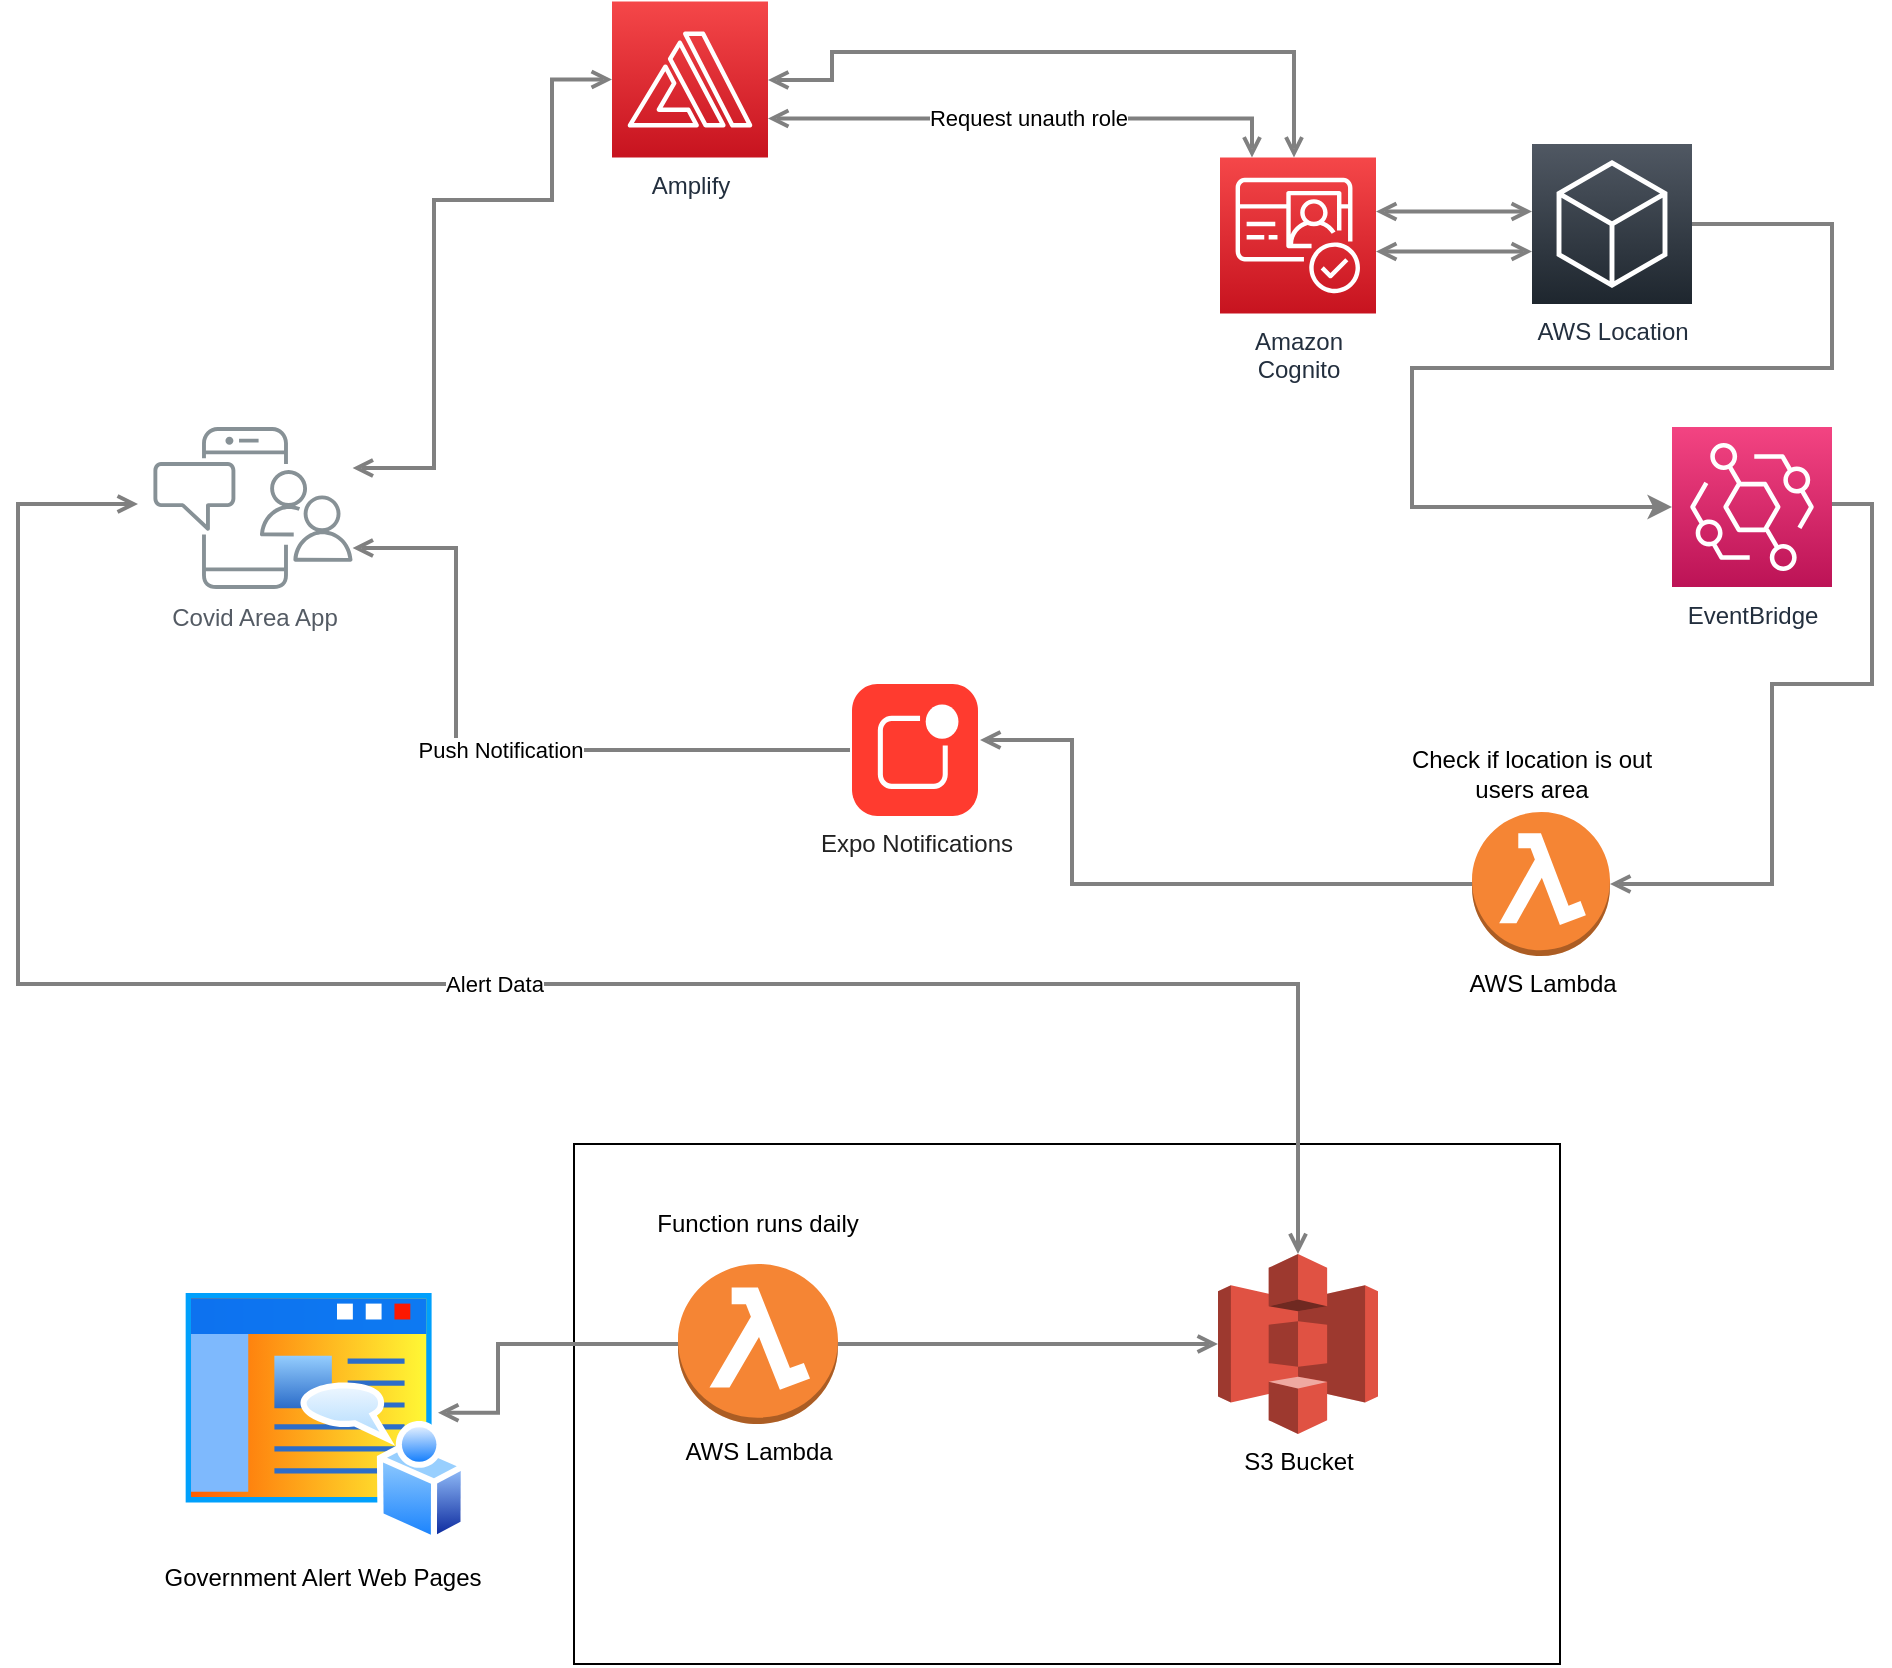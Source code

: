 <mxfile version="14.4.7" type="device"><diagram id="Ht1M8jgEwFfnCIfOTk4-" name="Page-1"><mxGraphModel dx="1762" dy="797" grid="1" gridSize="10" guides="1" tooltips="1" connect="1" arrows="1" fold="1" page="1" pageScale="1" pageWidth="1169" pageHeight="827" math="0" shadow="0"><root><mxCell id="0"/><mxCell id="1" parent="0"/><mxCell id="UEzPUAAOIrF-is8g5C7q-124" style="edgeStyle=orthogonalEdgeStyle;rounded=0;orthogonalLoop=1;jettySize=auto;html=1;startArrow=open;startFill=0;endArrow=open;endFill=0;strokeWidth=2;strokeColor=#808080;entryX=0;entryY=0.5;entryDx=0;entryDy=0;entryPerimeter=0;" parent="1" source="UEzPUAAOIrF-is8g5C7q-110" target="VtzWwHBDFlmazcsO0Phf-1" edge="1"><mxGeometry relative="1" as="geometry"><Array as="points"><mxPoint x="268" y="242"/><mxPoint x="268" y="108"/><mxPoint x="327" y="108"/><mxPoint x="327" y="48"/></Array></mxGeometry></mxCell><mxCell id="UEzPUAAOIrF-is8g5C7q-127" value="Push Notification" style="edgeStyle=orthogonalEdgeStyle;rounded=0;orthogonalLoop=1;jettySize=auto;html=1;startArrow=open;startFill=0;endArrow=none;endFill=0;strokeWidth=2;strokeColor=#808080;" parent="1" source="UEzPUAAOIrF-is8g5C7q-110" edge="1"><mxGeometry relative="1" as="geometry"><Array as="points"><mxPoint x="279" y="282"/><mxPoint x="279" y="383"/><mxPoint x="476" y="383"/></Array><mxPoint x="476" y="383" as="targetPoint"/></mxGeometry></mxCell><mxCell id="UEzPUAAOIrF-is8g5C7q-125" style="edgeStyle=orthogonalEdgeStyle;rounded=0;orthogonalLoop=1;jettySize=auto;html=1;startArrow=open;startFill=0;endArrow=open;endFill=0;strokeWidth=2;strokeColor=#808080;" parent="1" source="UEzPUAAOIrF-is8g5C7q-111" edge="1"><mxGeometry relative="1" as="geometry"><Array as="points"><mxPoint x="779" y="113.75"/><mxPoint x="779" y="113.75"/></Array><mxPoint x="817" y="113.8" as="targetPoint"/></mxGeometry></mxCell><mxCell id="UEzPUAAOIrF-is8g5C7q-139" value="Request unauth role" style="edgeStyle=orthogonalEdgeStyle;rounded=0;orthogonalLoop=1;jettySize=auto;html=1;startArrow=open;startFill=0;endArrow=open;endFill=0;strokeWidth=2;strokeColor=#808080;exitX=1;exitY=0.75;exitDx=0;exitDy=0;exitPerimeter=0;" parent="1" source="VtzWwHBDFlmazcsO0Phf-1" target="UEzPUAAOIrF-is8g5C7q-111" edge="1"><mxGeometry relative="1" as="geometry"><mxPoint x="437" y="70" as="sourcePoint"/><mxPoint x="389.5" y="124.029" as="targetPoint"/><Array as="points"><mxPoint x="677" y="67"/></Array></mxGeometry></mxCell><mxCell id="UEzPUAAOIrF-is8g5C7q-143" style="edgeStyle=orthogonalEdgeStyle;rounded=0;orthogonalLoop=1;jettySize=auto;html=1;startArrow=open;startFill=0;endArrow=open;endFill=0;strokeWidth=2;strokeColor=#808080;" parent="1" source="UEzPUAAOIrF-is8g5C7q-111" edge="1"><mxGeometry relative="1" as="geometry"><mxPoint x="749" y="123.75" as="sourcePoint"/><mxPoint x="817" y="133.8" as="targetPoint"/><Array as="points"><mxPoint x="779" y="133.75"/><mxPoint x="779" y="133.75"/></Array></mxGeometry></mxCell><mxCell id="UEzPUAAOIrF-is8g5C7q-110" value="Covid Area App&lt;br&gt;" style="outlineConnect=0;gradientColor=none;fontColor=#545B64;strokeColor=none;fillColor=#879196;dashed=0;verticalLabelPosition=bottom;verticalAlign=top;align=center;html=1;fontSize=12;fontStyle=0;aspect=fixed;shape=mxgraph.aws4.illustration_notification;pointerEvents=1;labelBackgroundColor=#ffffff;" parent="1" vertex="1"><mxGeometry x="127.5" y="221.5" width="100" height="81" as="geometry"/></mxCell><mxCell id="UEzPUAAOIrF-is8g5C7q-111" value="Amazon &lt;br&gt;Cognito" style="outlineConnect=0;fontColor=#232F3E;gradientColor=#F54749;gradientDirection=north;fillColor=#C7131F;strokeColor=#ffffff;dashed=0;verticalLabelPosition=bottom;verticalAlign=top;align=center;html=1;fontSize=12;fontStyle=0;aspect=fixed;shape=mxgraph.aws4.resourceIcon;resIcon=mxgraph.aws4.cognito;labelBackgroundColor=#ffffff;" parent="1" vertex="1"><mxGeometry x="661" y="86.75" width="78" height="78" as="geometry"/></mxCell><mxCell id="VtzWwHBDFlmazcsO0Phf-14" value="" style="edgeStyle=orthogonalEdgeStyle;rounded=0;orthogonalLoop=1;jettySize=auto;html=1;strokeWidth=2;strokeColor=#808080;entryX=0;entryY=0.5;entryDx=0;entryDy=0;entryPerimeter=0;exitX=1;exitY=0.5;exitDx=0;exitDy=0;exitPerimeter=0;" edge="1" parent="1" source="VtzWwHBDFlmazcsO0Phf-5" target="VtzWwHBDFlmazcsO0Phf-16"><mxGeometry relative="1" as="geometry"><mxPoint x="757" y="530" as="targetPoint"/><Array as="points"><mxPoint x="967" y="120"/><mxPoint x="967" y="192"/><mxPoint x="757" y="192"/><mxPoint x="757" y="261"/></Array></mxGeometry></mxCell><mxCell id="VtzWwHBDFlmazcsO0Phf-1" value="Amplify" style="points=[[0,0,0],[0.25,0,0],[0.5,0,0],[0.75,0,0],[1,0,0],[0,1,0],[0.25,1,0],[0.5,1,0],[0.75,1,0],[1,1,0],[0,0.25,0],[0,0.5,0],[0,0.75,0],[1,0.25,0],[1,0.5,0],[1,0.75,0]];outlineConnect=0;fontColor=#232F3E;gradientColor=#F54749;gradientDirection=north;fillColor=#C7131F;strokeColor=#ffffff;dashed=0;verticalLabelPosition=bottom;verticalAlign=top;align=center;html=1;fontSize=12;fontStyle=0;aspect=fixed;shape=mxgraph.aws4.resourceIcon;resIcon=mxgraph.aws4.amplify;" vertex="1" parent="1"><mxGeometry x="357" y="8.75" width="78" height="78" as="geometry"/></mxCell><mxCell id="VtzWwHBDFlmazcsO0Phf-4" style="edgeStyle=orthogonalEdgeStyle;rounded=0;orthogonalLoop=1;jettySize=auto;html=1;startArrow=open;startFill=0;endArrow=open;endFill=0;strokeWidth=2;strokeColor=#808080;" edge="1" parent="1" target="UEzPUAAOIrF-is8g5C7q-111"><mxGeometry relative="1" as="geometry"><mxPoint x="435" y="48" as="sourcePoint"/><mxPoint x="698" y="80" as="targetPoint"/><Array as="points"><mxPoint x="467" y="48"/><mxPoint x="467" y="34"/><mxPoint x="698" y="34"/></Array></mxGeometry></mxCell><mxCell id="VtzWwHBDFlmazcsO0Phf-5" value="AWS Location" style="points=[[0,0,0],[0.25,0,0],[0.5,0,0],[0.75,0,0],[1,0,0],[0,1,0],[0.25,1,0],[0.5,1,0],[0.75,1,0],[1,1,0],[0,0.25,0],[0,0.5,0],[0,0.75,0],[1,0.25,0],[1,0.5,0],[1,0.75,0]];gradientDirection=north;outlineConnect=0;fontColor=#232F3E;gradientColor=#505863;fillColor=#1E262E;strokeColor=#ffffff;dashed=0;verticalLabelPosition=bottom;verticalAlign=top;align=center;html=1;fontSize=12;fontStyle=0;aspect=fixed;shape=mxgraph.aws4.resourceIcon;resIcon=mxgraph.aws4.general;" vertex="1" parent="1"><mxGeometry x="817" y="80" width="80" height="80" as="geometry"/></mxCell><mxCell id="VtzWwHBDFlmazcsO0Phf-16" value="EventBridge" style="points=[[0,0,0],[0.25,0,0],[0.5,0,0],[0.75,0,0],[1,0,0],[0,1,0],[0.25,1,0],[0.5,1,0],[0.75,1,0],[1,1,0],[0,0.25,0],[0,0.5,0],[0,0.75,0],[1,0.25,0],[1,0.5,0],[1,0.75,0]];outlineConnect=0;fontColor=#232F3E;gradientColor=#F34482;gradientDirection=north;fillColor=#BC1356;strokeColor=#ffffff;dashed=0;verticalLabelPosition=bottom;verticalAlign=top;align=center;html=1;fontSize=12;fontStyle=0;aspect=fixed;shape=mxgraph.aws4.resourceIcon;resIcon=mxgraph.aws4.eventbridge;" vertex="1" parent="1"><mxGeometry x="887" y="221.5" width="80" height="80" as="geometry"/></mxCell><mxCell id="VtzWwHBDFlmazcsO0Phf-17" value="AWS Lambda" style="outlineConnect=0;dashed=0;verticalLabelPosition=bottom;verticalAlign=top;align=center;html=1;shape=mxgraph.aws3.lambda_function;fillColor=#F58534;gradientColor=none;" vertex="1" parent="1"><mxGeometry x="787" y="414" width="69" height="72" as="geometry"/></mxCell><mxCell id="VtzWwHBDFlmazcsO0Phf-22" style="edgeStyle=orthogonalEdgeStyle;rounded=0;orthogonalLoop=1;jettySize=auto;html=1;startArrow=open;startFill=0;endArrow=none;endFill=0;strokeWidth=2;strokeColor=#808080;" edge="1" parent="1" source="VtzWwHBDFlmazcsO0Phf-17"><mxGeometry relative="1" as="geometry"><mxPoint x="749" y="143.8" as="sourcePoint"/><mxPoint x="967" y="260" as="targetPoint"/><Array as="points"><mxPoint x="937" y="450"/><mxPoint x="937" y="350"/><mxPoint x="987" y="350"/><mxPoint x="987" y="260"/></Array></mxGeometry></mxCell><mxCell id="VtzWwHBDFlmazcsO0Phf-23" value="Expo Notifications" style="html=1;strokeWidth=1;shadow=0;dashed=0;shape=mxgraph.ios7.misc.notification;fillColor=#FF3B2F;strokeColor=none;buttonText=;strokeColor2=#222222;fontColor=#222222;fontSize=12;verticalLabelPosition=bottom;verticalAlign=top;align=center;" vertex="1" parent="1"><mxGeometry x="477" y="350" width="63" height="66" as="geometry"/></mxCell><mxCell id="VtzWwHBDFlmazcsO0Phf-24" style="edgeStyle=orthogonalEdgeStyle;rounded=0;orthogonalLoop=1;jettySize=auto;html=1;startArrow=open;startFill=0;endArrow=none;endFill=0;strokeWidth=2;strokeColor=#808080;exitX=1.016;exitY=0.424;exitDx=0;exitDy=0;exitPerimeter=0;entryX=0;entryY=0.5;entryDx=0;entryDy=0;entryPerimeter=0;" edge="1" parent="1" source="VtzWwHBDFlmazcsO0Phf-23" target="VtzWwHBDFlmazcsO0Phf-17"><mxGeometry relative="1" as="geometry"><mxPoint x="627" y="413.0" as="sourcePoint"/><mxPoint x="705" y="413.0" as="targetPoint"/><Array as="points"><mxPoint x="587" y="378"/><mxPoint x="587" y="450"/></Array></mxGeometry></mxCell><mxCell id="VtzWwHBDFlmazcsO0Phf-26" value="" style="rounded=0;whiteSpace=wrap;html=1;fontSize=12;" vertex="1" parent="1"><mxGeometry x="338" y="580" width="493" height="260" as="geometry"/></mxCell><mxCell id="VtzWwHBDFlmazcsO0Phf-27" value="AWS Lambda&lt;br&gt;" style="outlineConnect=0;dashed=0;verticalLabelPosition=bottom;verticalAlign=top;align=center;html=1;shape=mxgraph.aws3.lambda_function;fillColor=#F58534;gradientColor=none;fontSize=12;" vertex="1" parent="1"><mxGeometry x="390" y="640" width="80" height="80" as="geometry"/></mxCell><mxCell id="VtzWwHBDFlmazcsO0Phf-28" value="S3 Bucket" style="outlineConnect=0;dashed=0;verticalLabelPosition=bottom;verticalAlign=top;align=center;html=1;shape=mxgraph.aws3.s3;fillColor=#E05243;gradientColor=none;fontSize=12;" vertex="1" parent="1"><mxGeometry x="660" y="635" width="80" height="90" as="geometry"/></mxCell><mxCell id="VtzWwHBDFlmazcsO0Phf-29" value="Government Alert Web Pages" style="aspect=fixed;perimeter=ellipsePerimeter;html=1;align=center;shadow=0;dashed=0;spacingTop=3;image;image=img/lib/active_directory/home_page.svg;fontSize=12;" vertex="1" parent="1"><mxGeometry x="140" y="650" width="144.44" height="130" as="geometry"/></mxCell><mxCell id="VtzWwHBDFlmazcsO0Phf-32" style="edgeStyle=orthogonalEdgeStyle;rounded=0;orthogonalLoop=1;jettySize=auto;html=1;startArrow=open;startFill=0;endArrow=none;endFill=0;strokeWidth=2;strokeColor=#808080;entryX=0;entryY=0.5;entryDx=0;entryDy=0;entryPerimeter=0;" edge="1" parent="1" target="VtzWwHBDFlmazcsO0Phf-27"><mxGeometry relative="1" as="geometry"><mxPoint x="270.0" y="714.416" as="sourcePoint"/><mxPoint x="348" y="714.51" as="targetPoint"/><Array as="points"><mxPoint x="300" y="714"/><mxPoint x="300" y="680"/></Array></mxGeometry></mxCell><mxCell id="VtzWwHBDFlmazcsO0Phf-33" style="edgeStyle=orthogonalEdgeStyle;rounded=0;orthogonalLoop=1;jettySize=auto;html=1;startArrow=none;startFill=0;endArrow=open;endFill=0;strokeWidth=2;strokeColor=#808080;" edge="1" parent="1" source="VtzWwHBDFlmazcsO0Phf-27" target="VtzWwHBDFlmazcsO0Phf-28"><mxGeometry relative="1" as="geometry"><mxPoint x="490.0" y="679.716" as="sourcePoint"/><mxPoint x="590.5" y="685.3" as="targetPoint"/><Array as="points"/></mxGeometry></mxCell><mxCell id="VtzWwHBDFlmazcsO0Phf-34" value="Alert Data" style="edgeStyle=orthogonalEdgeStyle;rounded=0;orthogonalLoop=1;jettySize=auto;html=1;startArrow=open;startFill=0;endArrow=open;endFill=0;strokeWidth=2;strokeColor=#808080;" edge="1" parent="1" source="VtzWwHBDFlmazcsO0Phf-28"><mxGeometry relative="1" as="geometry"><Array as="points"><mxPoint x="700" y="500"/><mxPoint x="60" y="500"/><mxPoint x="60" y="260"/></Array><mxPoint x="700" y="554" as="sourcePoint"/><mxPoint x="120" y="260" as="targetPoint"/></mxGeometry></mxCell><mxCell id="VtzWwHBDFlmazcsO0Phf-35" value="Function runs daily" style="text;html=1;strokeColor=none;fillColor=none;align=center;verticalAlign=middle;whiteSpace=wrap;rounded=0;fontSize=12;" vertex="1" parent="1"><mxGeometry x="370" y="610" width="120" height="20" as="geometry"/></mxCell><mxCell id="VtzWwHBDFlmazcsO0Phf-36" value="Check if location is out users area" style="text;html=1;strokeColor=none;fillColor=none;align=center;verticalAlign=middle;whiteSpace=wrap;rounded=0;fontSize=12;" vertex="1" parent="1"><mxGeometry x="747" y="380" width="140" height="30" as="geometry"/></mxCell></root></mxGraphModel></diagram></mxfile>